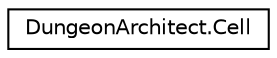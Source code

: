 digraph "Graphical Class Hierarchy"
{
  edge [fontname="Helvetica",fontsize="10",labelfontname="Helvetica",labelfontsize="10"];
  node [fontname="Helvetica",fontsize="10",shape=record];
  rankdir="LR";
  Node1 [label="DungeonArchitect.Cell",height=0.2,width=0.4,color="black", fillcolor="white", style="filled",URL="$class_dungeon_architect_1_1_cell.html",tooltip="Data-structure to hold the Cell information. A cell is a piece of the dungeon layout and can be eithe..."];
}
